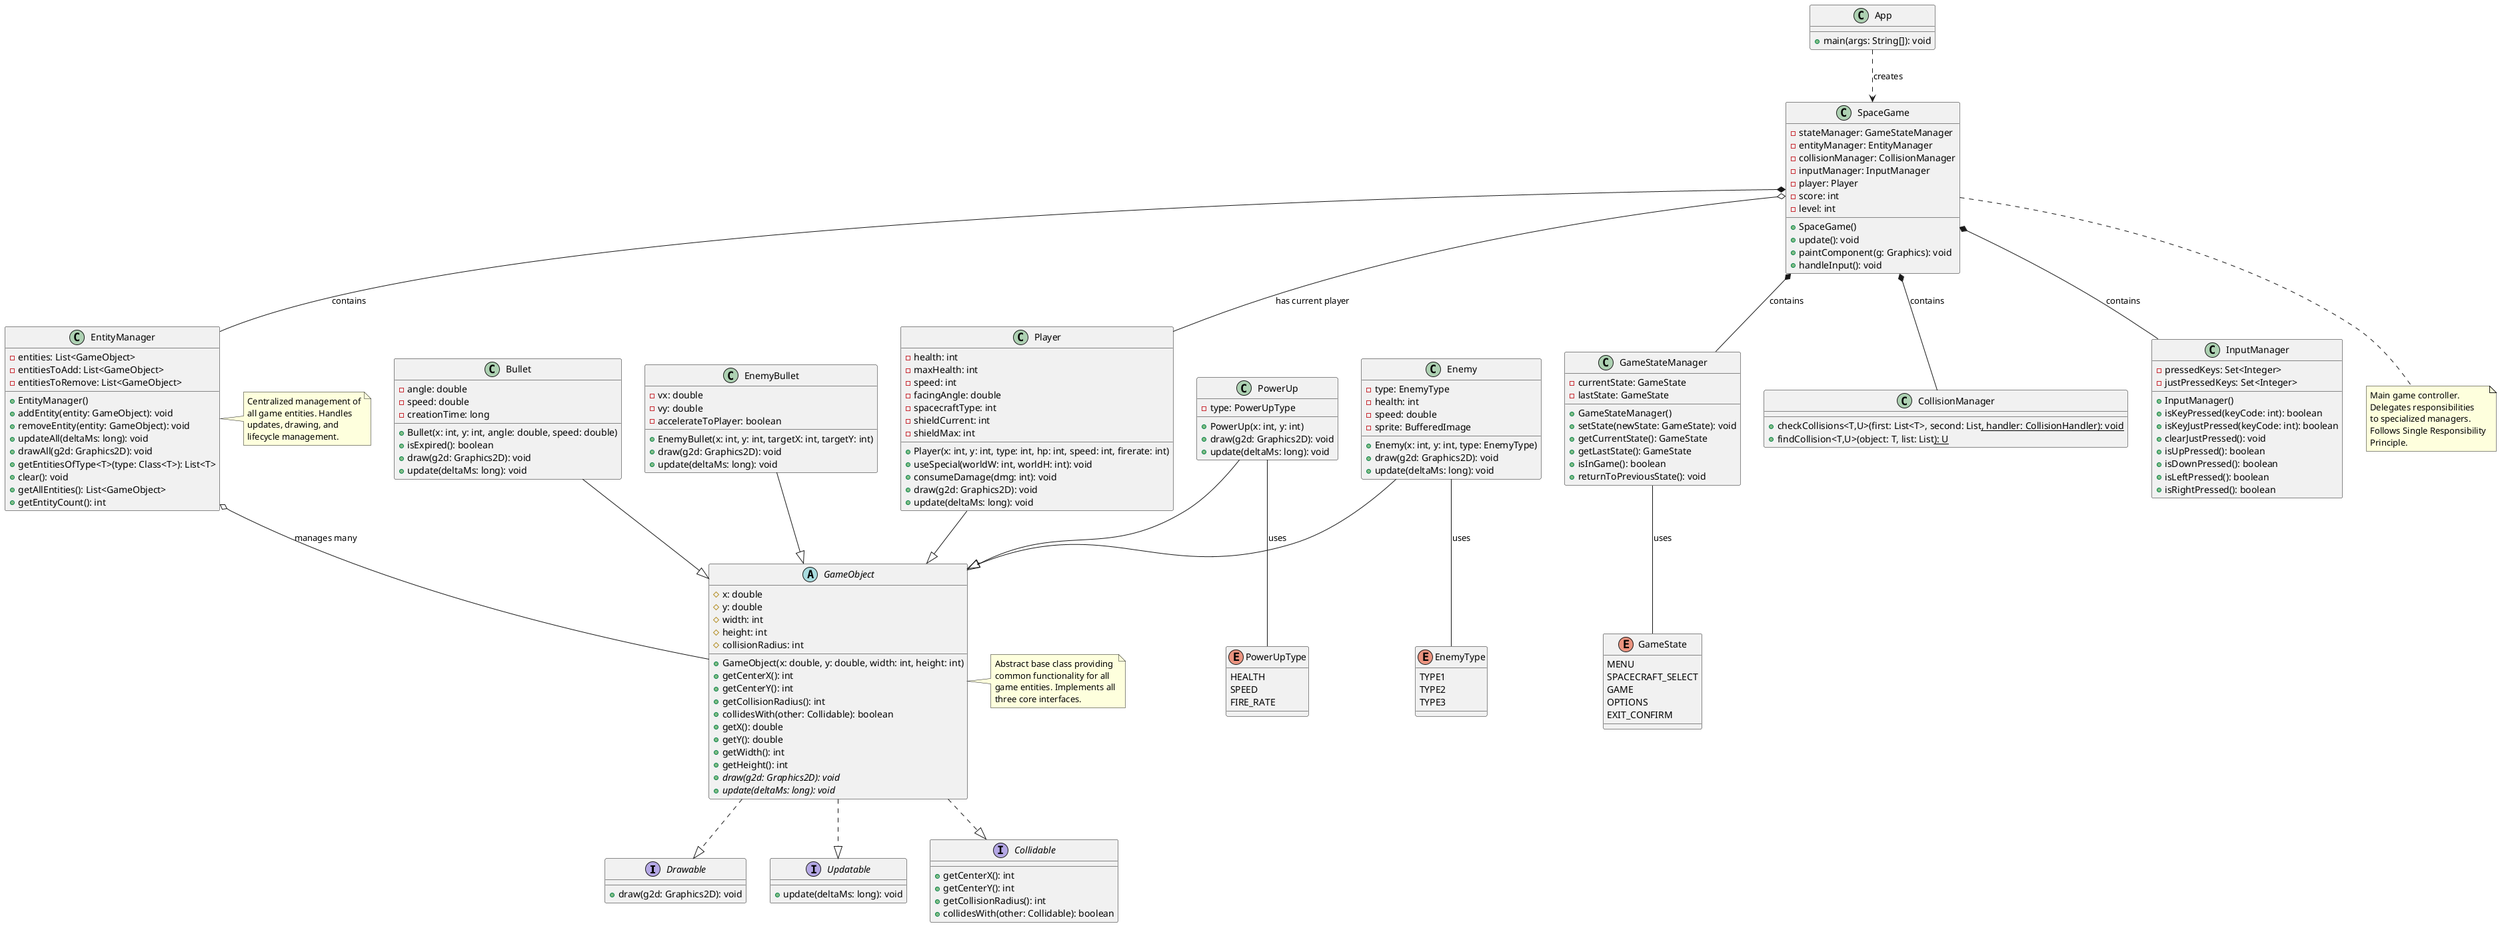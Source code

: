 @startuml BREX_Class_Diagram

' Interfaces
interface Drawable {
  +draw(g2d: Graphics2D): void
}

interface Updatable {
  +update(deltaMs: long): void
}

interface Collidable {
  +getCenterX(): int
  +getCenterY(): int
  +getCollisionRadius(): int
  +collidesWith(other: Collidable): boolean
}

' Abstract Base Class
abstract class GameObject {
  #x: double
  #y: double
  #width: int
  #height: int
  #collisionRadius: int
  +GameObject(x: double, y: double, width: int, height: int)
  +getCenterX(): int
  +getCenterY(): int
  +getCollisionRadius(): int
  +collidesWith(other: Collidable): boolean
  +getX(): double
  +getY(): double
  +getWidth(): int
  +getHeight(): int
  {abstract} +draw(g2d: Graphics2D): void
  {abstract} +update(deltaMs: long): void
}

' Concrete Entity Classes
class Player {
  -health: int
  -maxHealth: int
  -speed: int
  -facingAngle: double
  -spacecraftType: int
  -shieldCurrent: int
  -shieldMax: int
  +Player(x: int, y: int, type: int, hp: int, speed: int, firerate: int)
  +useSpecial(worldW: int, worldH: int): void
  +consumeDamage(dmg: int): void
  +draw(g2d: Graphics2D): void
  +update(deltaMs: long): void
}

class Enemy {
  -type: EnemyType
  -health: int
  -speed: double
  -sprite: BufferedImage
  +Enemy(x: int, y: int, type: EnemyType)
  +draw(g2d: Graphics2D): void
  +update(deltaMs: long): void
}

class Bullet {
  -angle: double
  -speed: double
  -creationTime: long
  +Bullet(x: int, y: int, angle: double, speed: double)
  +isExpired(): boolean
  +draw(g2d: Graphics2D): void
  +update(deltaMs: long): void
}

class EnemyBullet {
  -vx: double
  -vy: double
  -accelerateToPlayer: boolean
  +EnemyBullet(x: int, y: int, targetX: int, targetY: int)
  +draw(g2d: Graphics2D): void
  +update(deltaMs: long): void
}

class PowerUp {
  -type: PowerUpType
  +PowerUp(x: int, y: int)
  +draw(g2d: Graphics2D): void
  +update(deltaMs: long): void
}

' Manager Classes
class GameStateManager {
  -currentState: GameState
  -lastState: GameState
  +GameStateManager()
  +setState(newState: GameState): void
  +getCurrentState(): GameState
  +getLastState(): GameState
  +isInGame(): boolean
  +returnToPreviousState(): void
}

class EntityManager {
  -entities: List<GameObject>
  -entitiesToAdd: List<GameObject>
  -entitiesToRemove: List<GameObject>
  +EntityManager()
  +addEntity(entity: GameObject): void
  +removeEntity(entity: GameObject): void
  +updateAll(deltaMs: long): void
  +drawAll(g2d: Graphics2D): void
  +getEntitiesOfType<T>(type: Class<T>): List<T>
  +clear(): void
  +getAllEntities(): List<GameObject>
  +getEntityCount(): int
}

class CollisionManager {
  +checkCollisions<T,U>(first: List<T>, second: List<U>, handler: CollisionHandler): void
  +findCollision<T,U>(object: T, list: List<U>): U
}

class InputManager {
  -pressedKeys: Set<Integer>
  -justPressedKeys: Set<Integer>
  +InputManager()
  +isKeyPressed(keyCode: int): boolean
  +isKeyJustPressed(keyCode: int): boolean
  +clearJustPressed(): void
  +isUpPressed(): boolean
  +isDownPressed(): boolean
  +isLeftPressed(): boolean
  +isRightPressed(): boolean
}

' Main Game Controller
class SpaceGame {
  -stateManager: GameStateManager
  -entityManager: EntityManager
  -collisionManager: CollisionManager
  -inputManager: InputManager
  -player: Player
  -score: int
  -level: int
  +SpaceGame()
  +update(): void
  +paintComponent(g: Graphics): void
  +handleInput(): void
}

class App {
  +main(args: String[]): void
}

' Relationships - Implements
GameObject ..|> Drawable
GameObject ..|> Updatable
GameObject ..|> Collidable

' Relationships - Extends
Player --|> GameObject
Enemy --|> GameObject
Bullet --|> GameObject
EnemyBullet --|> GameObject
PowerUp --|> GameObject

' Relationships - Composition
SpaceGame *-- GameStateManager : contains
SpaceGame *-- EntityManager : contains
SpaceGame *-- CollisionManager : contains
SpaceGame *-- InputManager : contains
SpaceGame o-- Player : has current player

EntityManager o-- GameObject : manages many

' Relationships - Uses
App ..> SpaceGame : creates

' Enums
enum GameState {
  MENU
  SPACECRAFT_SELECT
  GAME
  OPTIONS
  EXIT_CONFIRM
}

enum EnemyType {
  TYPE1
  TYPE2
  TYPE3
}

enum PowerUpType {
  HEALTH
  SPEED
  FIRE_RATE
}

GameStateManager -- GameState : uses
Enemy -- EnemyType : uses
PowerUp -- PowerUpType : uses

' Notes
note right of GameObject
  Abstract base class providing
  common functionality for all
  game entities. Implements all
  three core interfaces.
end note

note right of EntityManager
  Centralized management of
  all game entities. Handles
  updates, drawing, and
  lifecycle management.
end note

note bottom of SpaceGame
  Main game controller.
  Delegates responsibilities
  to specialized managers.
  Follows Single Responsibility
  Principle.
end note

@enduml
